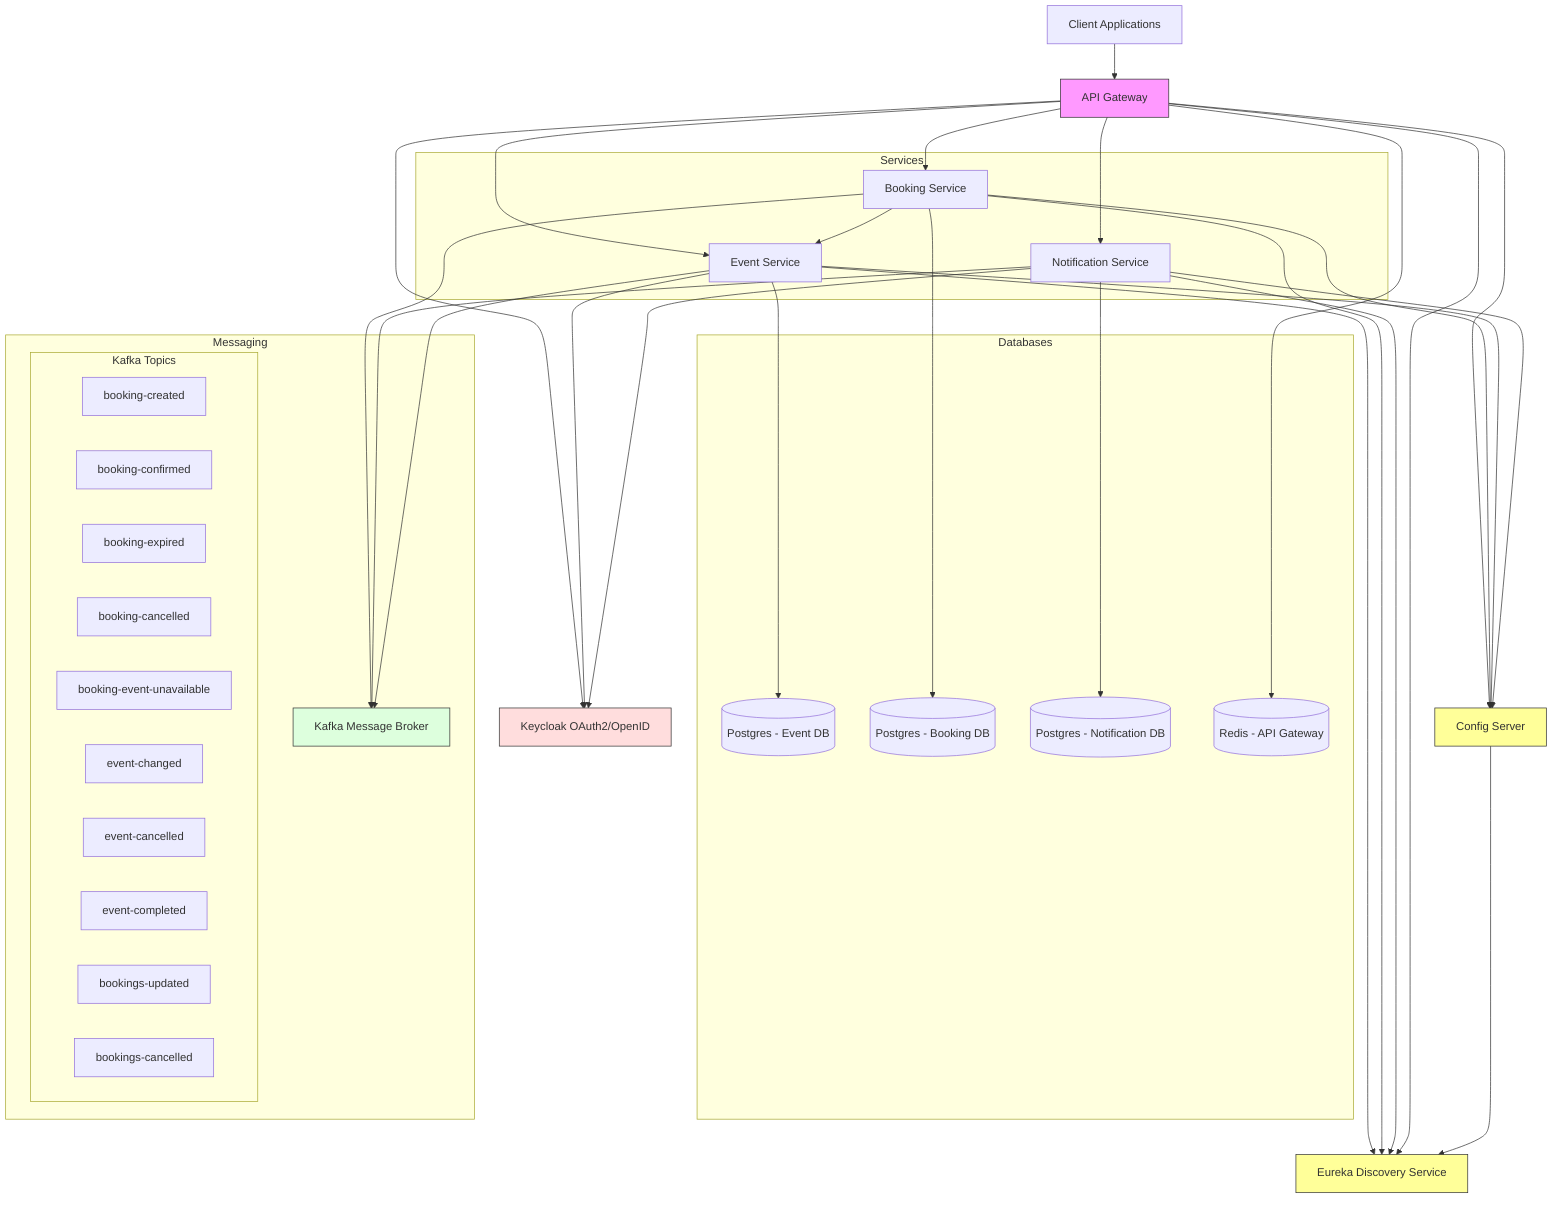 graph TB
    Client[Client Applications]
    Gateway[API Gateway]
    Config[Config Server]
    Eureka[Eureka Discovery Service]
    Keycloak[Keycloak OAuth2/OpenID]
    
    subgraph Services
        EventService[Event Service]
        BookingService[Booking Service]
        NotificationService[Notification Service]
    end
    
    subgraph Databases
        EventDB[(Postgres - Event DB)]
        BookingDB[(Postgres - Booking DB)]
        NotificationDB[(Postgres - Notification DB)]
        Cache[(Redis - API Gateway)]
    end
    
    subgraph Messaging
        Kafka[Kafka Message Broker]
        
        subgraph Kafka Topics
            topic1[booking-created]
            topic2[booking-confirmed]
            topic3[booking-expired]
            topic4[booking-cancelled]
            topic5[booking-event-unavailable]
            topic6[event-changed]
            topic7[event-cancelled]
            topic8[event-completed]
            topic9[bookings-updated]
            topic10[bookings-cancelled]
        end
    end

    Client --> Gateway

    Gateway --> EventService
    Gateway --> BookingService
    Gateway --> NotificationService
    Gateway --> Cache

    Gateway --> Keycloak
    EventService --> Keycloak
    NotificationService --> Keycloak
    
    EventService --> EventDB
    BookingService --> BookingDB
    NotificationService --> NotificationDB
    
    EventService --> Eureka
    BookingService --> Eureka
    NotificationService --> Eureka
    Gateway --> Eureka
    Config --> Eureka

    Gateway --> Config
    BookingService --> Config
    EventService --> Config
    NotificationService --> Config

    BookingService --> Kafka
    NotificationService --> Kafka
    EventService --> Kafka

    BookingService --> EventService

    style Gateway fill:#f9f,stroke:#333
    style Eureka fill:#ff9,stroke:#333
    style Config fill:#ff9,stroke:#333
    style Kafka fill:#dfd,stroke:#333
    style Keycloak fill:#fdd,stroke:#333
